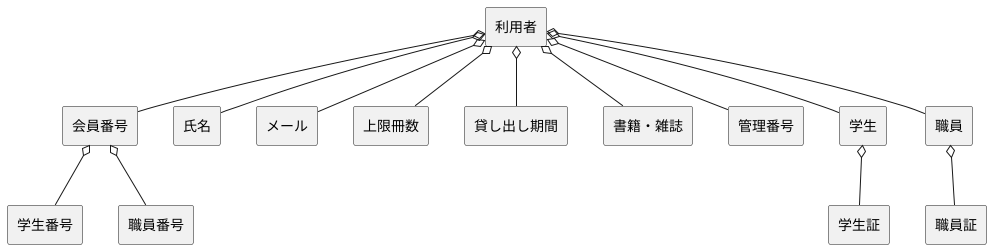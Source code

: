 @startuml Robodogドメインモデル図
skinparam componentStyle rectangle

' 訪問者
[利用者] o-- [会員番号]
[利用者] o-- [氏名]
[利用者] o-- [メール]
[利用者] o-- [上限冊数]
[利用者] o-- [貸し出し期間]
[利用者] o-- [書籍・雑誌]
[利用者] o-- [管理番号]
[利用者] o-- [学生]
[利用者] o-- [職員]

[会員番号] o--[学生番号]
[会員番号] o--[職員番号]

[学生] o--[学生証]

[職員] o--[職員証]





@enduml